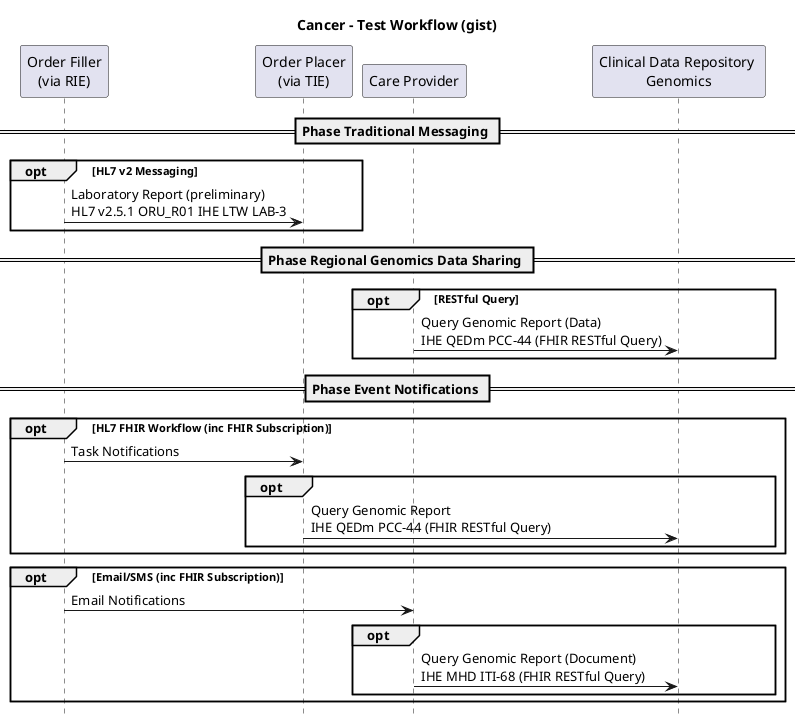 @startuml

hide footbox

title "Cancer - Test Workflow (gist)"

participant "Order Filler\n(via RIE)" as OrderFiller
participant "Order Placer\n(via TIE)" as OrderPlacer
participant "Care Provider" as user
participant "Clinical Data Repository \nGenomics" as CDR


== Phase Traditional Messaging ==

opt HL7 v2 Messaging
  OrderFiller -> OrderPlacer : Laboratory Report (preliminary)\nHL7 v2.5.1 ORU_R01 IHE LTW LAB-3
end

== Phase Regional Genomics Data Sharing ==

opt RESTful Query
  user -> CDR : Query Genomic Report (Data)\nIHE QEDm PCC-44 (FHIR RESTful Query)
end

== Phase Event Notifications ==

opt HL7 FHIR Workflow (inc FHIR Subscription)
OrderFiller -> OrderPlacer: Task Notifications
  opt
    OrderPlacer -> CDR: Query Genomic Report\nIHE QEDm PCC-44 (FHIR RESTful Query)
  end
end

opt Email/SMS (inc FHIR Subscription)
OrderFiller -> user: Email Notifications
  opt
    user -> CDR: Query Genomic Report (Document)\nIHE MHD ITI-68 (FHIR RESTful Query)
  end
end

@enduml
